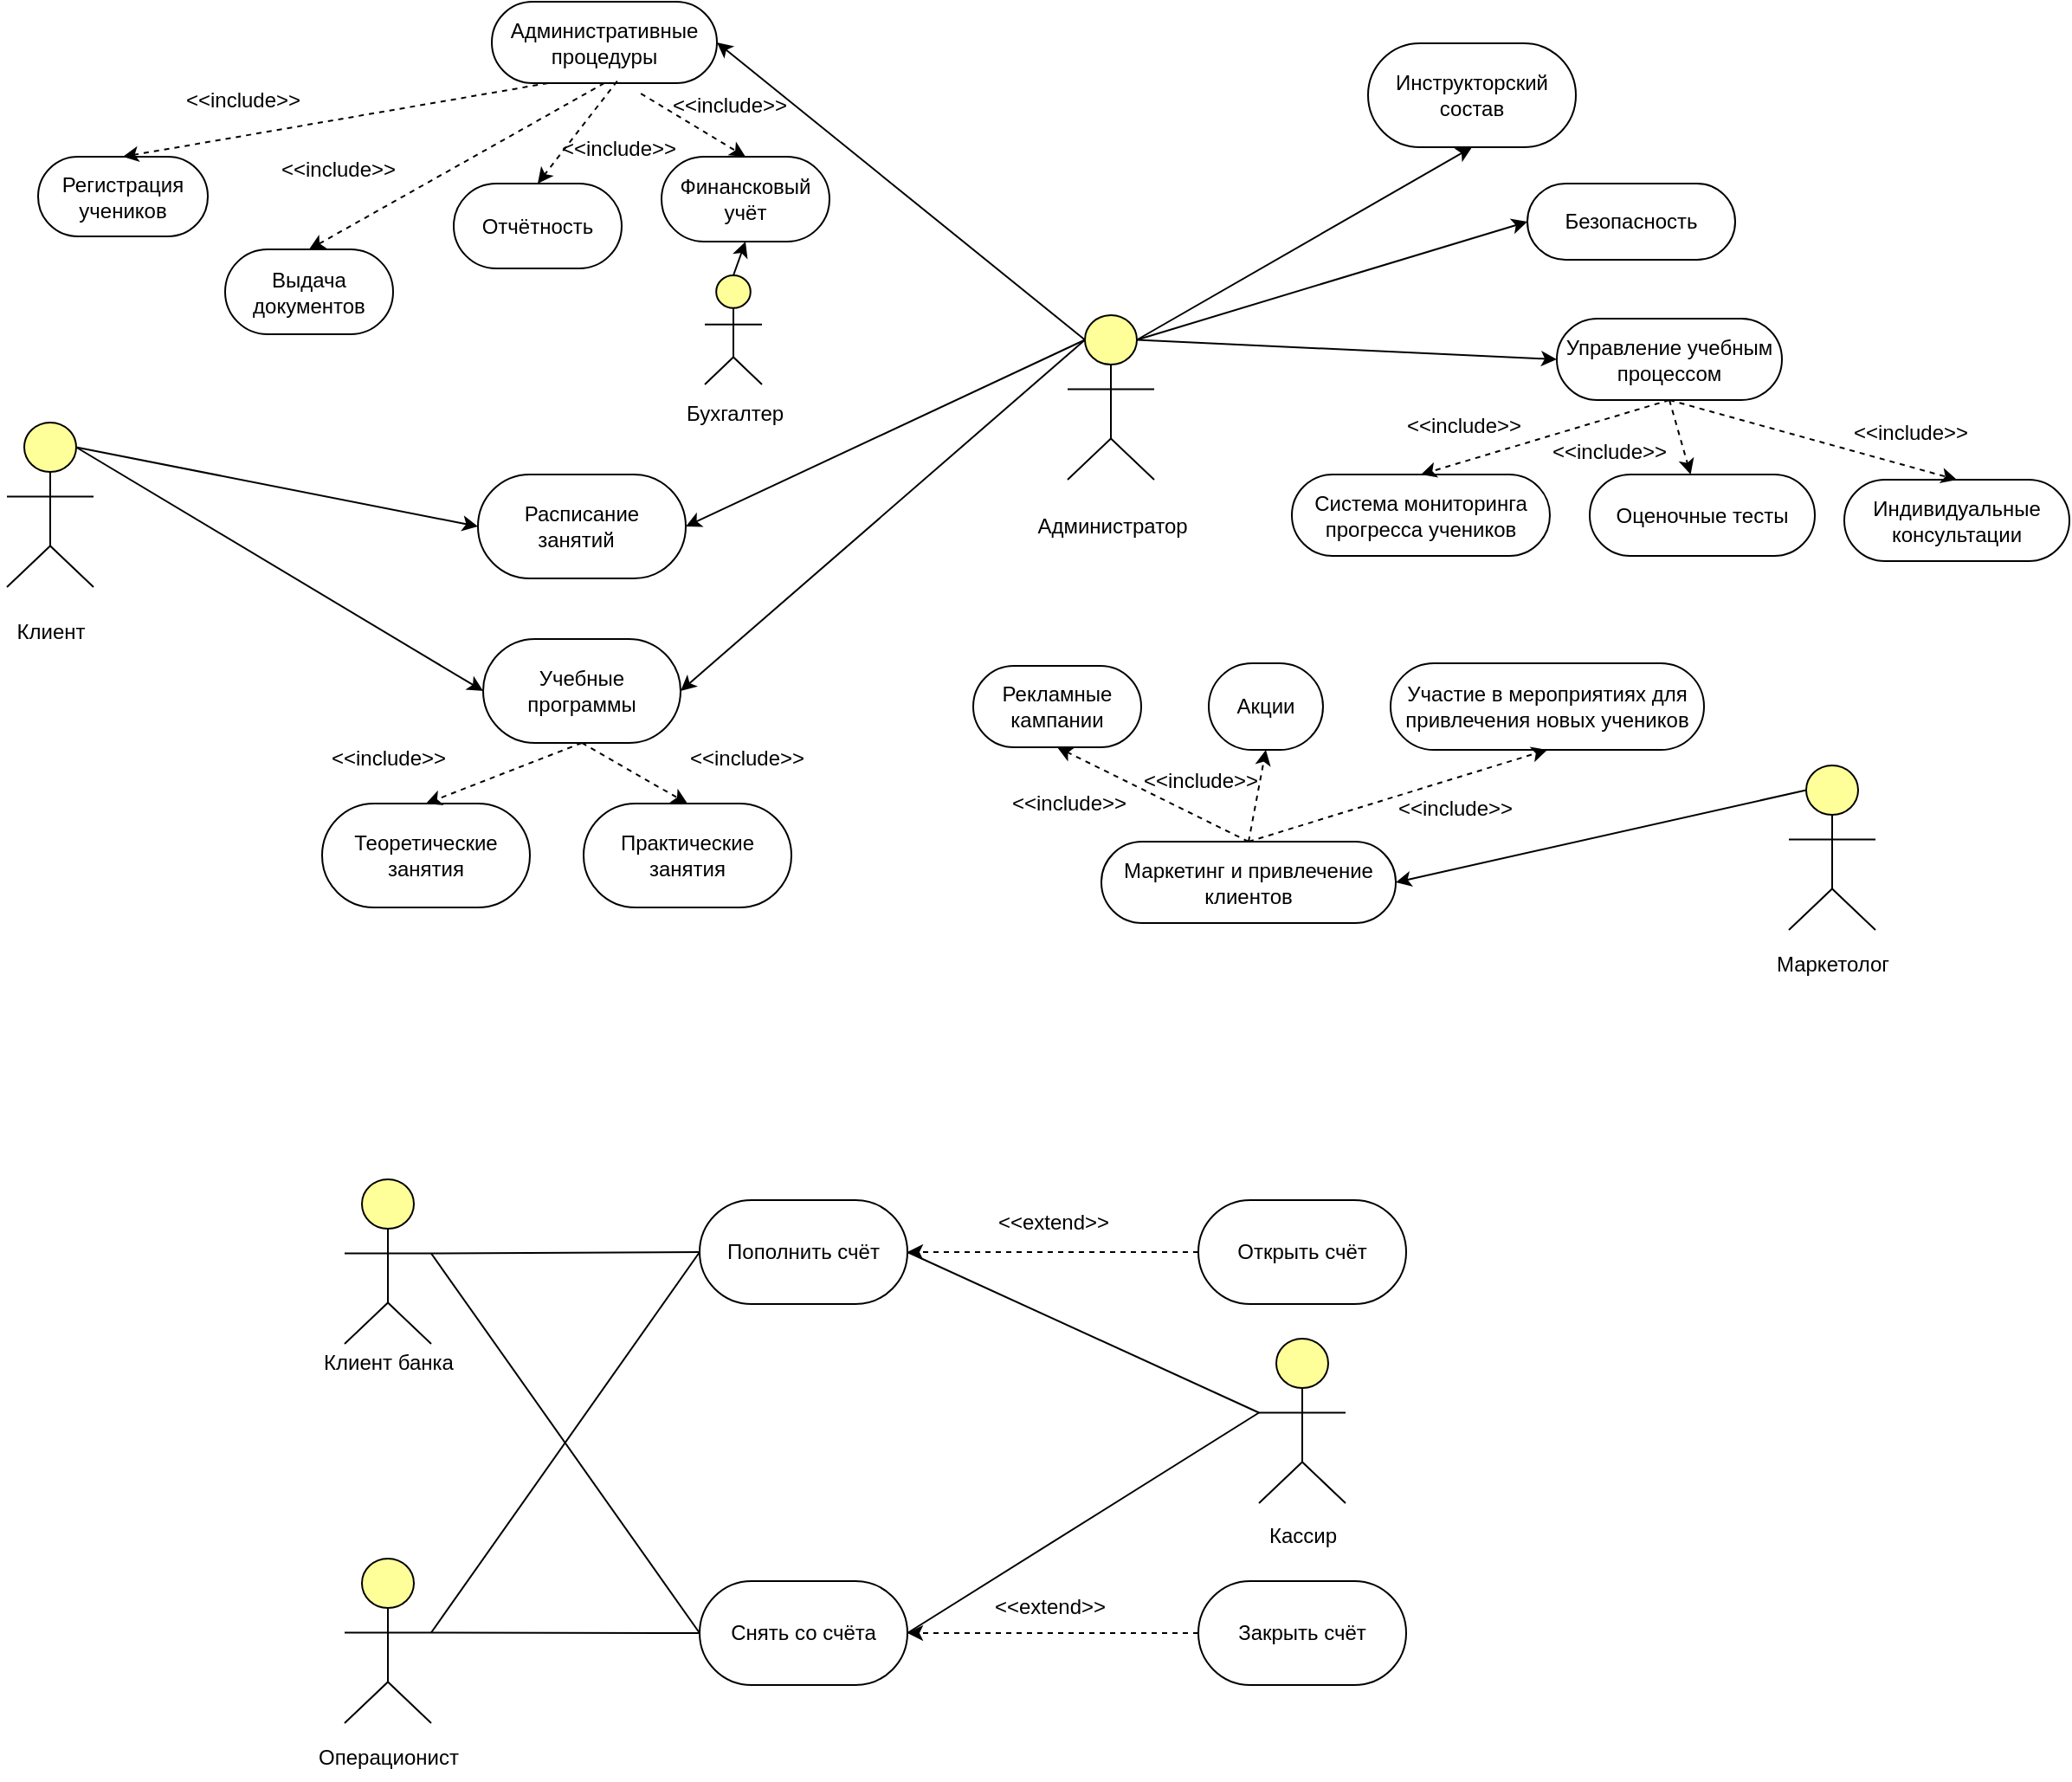 <mxfile version="23.1.6" type="google">
  <diagram id="6I0OCvxSQrVGMHxT2VVA" name="Page-1">
    <mxGraphModel grid="0" page="1" gridSize="10" guides="1" tooltips="1" connect="1" arrows="1" fold="1" pageScale="1" pageWidth="3300" pageHeight="4681" math="0" shadow="0">
      <root>
        <mxCell id="0" />
        <mxCell id="1" parent="0" />
        <mxCell id="wyf09ecqhNXCvQuimi6P-8" value="" style="html=1;whiteSpace=wrap;fillColor=#ffff99;shape=mxgraph.archimate3.actor;fontSize=14;" vertex="1" parent="1">
          <mxGeometry x="80" y="280" width="50" height="95" as="geometry" />
        </mxCell>
        <mxCell id="wyf09ecqhNXCvQuimi6P-9" value="" style="html=1;whiteSpace=wrap;fillColor=#ffff99;shape=mxgraph.archimate3.actor;fontSize=14;" vertex="1" parent="1">
          <mxGeometry x="692.5" y="218" width="50" height="95" as="geometry" />
        </mxCell>
        <mxCell id="wyf09ecqhNXCvQuimi6P-10" value="Клиент" style="text;html=1;align=center;verticalAlign=middle;resizable=0;points=[];autosize=1;strokeColor=none;fillColor=none;" vertex="1" parent="1">
          <mxGeometry x="76" y="388" width="58" height="26" as="geometry" />
        </mxCell>
        <mxCell id="wyf09ecqhNXCvQuimi6P-11" value="Администратор" style="text;html=1;align=center;verticalAlign=middle;resizable=0;points=[];autosize=1;strokeColor=none;fillColor=none;" vertex="1" parent="1">
          <mxGeometry x="665" y="327" width="105" height="26" as="geometry" />
        </mxCell>
        <mxCell id="wyf09ecqhNXCvQuimi6P-12" value="Административные процедуры" style="rounded=1;whiteSpace=wrap;html=1;arcSize=50;" vertex="1" parent="1">
          <mxGeometry x="360" y="37" width="130" height="47" as="geometry" />
        </mxCell>
        <mxCell id="wyf09ecqhNXCvQuimi6P-15" value="" style="endArrow=classic;html=1;rounded=0;exitX=0.2;exitY=0.15;exitDx=0;exitDy=0;exitPerimeter=0;entryX=1;entryY=0.5;entryDx=0;entryDy=0;" edge="1" parent="1" source="wyf09ecqhNXCvQuimi6P-9" target="wyf09ecqhNXCvQuimi6P-12">
          <mxGeometry width="50" height="50" relative="1" as="geometry">
            <mxPoint x="403" y="296" as="sourcePoint" />
            <mxPoint x="453" y="246" as="targetPoint" />
          </mxGeometry>
        </mxCell>
        <mxCell id="wyf09ecqhNXCvQuimi6P-16" value="Регистрация учеников" style="rounded=1;whiteSpace=wrap;html=1;arcSize=50;" vertex="1" parent="1">
          <mxGeometry x="98" y="126.5" width="98" height="46" as="geometry" />
        </mxCell>
        <mxCell id="wyf09ecqhNXCvQuimi6P-18" value="" style="endArrow=classic;html=1;rounded=0;exitX=0.25;exitY=1;exitDx=0;exitDy=0;entryX=0.5;entryY=0;entryDx=0;entryDy=0;dashed=1;" edge="1" parent="1" source="wyf09ecqhNXCvQuimi6P-12" target="wyf09ecqhNXCvQuimi6P-16">
          <mxGeometry width="50" height="50" relative="1" as="geometry">
            <mxPoint x="403" y="296" as="sourcePoint" />
            <mxPoint x="453" y="246" as="targetPoint" />
          </mxGeometry>
        </mxCell>
        <mxCell id="wyf09ecqhNXCvQuimi6P-19" value="Выдача документов" style="rounded=1;whiteSpace=wrap;html=1;arcSize=50;" vertex="1" parent="1">
          <mxGeometry x="206" y="180" width="97" height="49" as="geometry" />
        </mxCell>
        <mxCell id="wyf09ecqhNXCvQuimi6P-22" value="" style="endArrow=classic;html=1;rounded=0;exitX=0.5;exitY=1;exitDx=0;exitDy=0;entryX=0.5;entryY=0;entryDx=0;entryDy=0;dashed=1;" edge="1" parent="1" source="wyf09ecqhNXCvQuimi6P-12" target="wyf09ecqhNXCvQuimi6P-19">
          <mxGeometry width="50" height="50" relative="1" as="geometry">
            <mxPoint x="403" y="94" as="sourcePoint" />
            <mxPoint x="230" y="138" as="targetPoint" />
          </mxGeometry>
        </mxCell>
        <mxCell id="wyf09ecqhNXCvQuimi6P-23" value="" style="html=1;whiteSpace=wrap;fillColor=#ffff99;shape=mxgraph.archimate3.actor;fontSize=14;" vertex="1" parent="1">
          <mxGeometry x="483" y="195" width="33" height="63" as="geometry" />
        </mxCell>
        <mxCell id="wyf09ecqhNXCvQuimi6P-24" value="Финансковый учёт" style="rounded=1;whiteSpace=wrap;html=1;arcSize=50;" vertex="1" parent="1">
          <mxGeometry x="458" y="126.5" width="97" height="49" as="geometry" />
        </mxCell>
        <mxCell id="wyf09ecqhNXCvQuimi6P-25" value="" style="endArrow=classic;html=1;rounded=0;exitX=0.662;exitY=1.128;exitDx=0;exitDy=0;entryX=0.5;entryY=0;entryDx=0;entryDy=0;dashed=1;exitPerimeter=0;" edge="1" parent="1" source="wyf09ecqhNXCvQuimi6P-12" target="wyf09ecqhNXCvQuimi6P-24">
          <mxGeometry width="50" height="50" relative="1" as="geometry">
            <mxPoint x="435" y="94" as="sourcePoint" />
            <mxPoint x="358" y="135" as="targetPoint" />
          </mxGeometry>
        </mxCell>
        <mxCell id="wyf09ecqhNXCvQuimi6P-26" value="" style="endArrow=classic;html=1;rounded=0;exitX=0.5;exitY=0;exitDx=0;exitDy=0;exitPerimeter=0;entryX=0.5;entryY=1;entryDx=0;entryDy=0;" edge="1" parent="1" source="wyf09ecqhNXCvQuimi6P-23" target="wyf09ecqhNXCvQuimi6P-24">
          <mxGeometry width="50" height="50" relative="1" as="geometry">
            <mxPoint x="403" y="296" as="sourcePoint" />
            <mxPoint x="453" y="246" as="targetPoint" />
          </mxGeometry>
        </mxCell>
        <mxCell id="wyf09ecqhNXCvQuimi6P-27" value="Бухгалтер" style="text;html=1;align=center;verticalAlign=middle;resizable=0;points=[];autosize=1;strokeColor=none;fillColor=none;" vertex="1" parent="1">
          <mxGeometry x="462.5" y="262" width="74" height="26" as="geometry" />
        </mxCell>
        <mxCell id="wyf09ecqhNXCvQuimi6P-28" value="Отчётность" style="rounded=1;whiteSpace=wrap;html=1;arcSize=50;" vertex="1" parent="1">
          <mxGeometry x="338" y="142" width="97" height="49" as="geometry" />
        </mxCell>
        <mxCell id="wyf09ecqhNXCvQuimi6P-29" value="" style="endArrow=classic;html=1;rounded=0;exitX=0.557;exitY=0.974;exitDx=0;exitDy=0;entryX=0.5;entryY=0;entryDx=0;entryDy=0;dashed=1;exitPerimeter=0;" edge="1" parent="1" source="wyf09ecqhNXCvQuimi6P-12" target="wyf09ecqhNXCvQuimi6P-28">
          <mxGeometry width="50" height="50" relative="1" as="geometry">
            <mxPoint x="435" y="94" as="sourcePoint" />
            <mxPoint x="273" y="137" as="targetPoint" />
          </mxGeometry>
        </mxCell>
        <mxCell id="wyf09ecqhNXCvQuimi6P-30" value="" style="html=1;whiteSpace=wrap;fillColor=#ffff99;shape=mxgraph.archimate3.actor;fontSize=14;" vertex="1" parent="1">
          <mxGeometry x="1109" y="478" width="50" height="95" as="geometry" />
        </mxCell>
        <mxCell id="wyf09ecqhNXCvQuimi6P-31" value="Маркетолог" style="text;html=1;align=center;verticalAlign=middle;resizable=0;points=[];autosize=1;strokeColor=none;fillColor=none;" vertex="1" parent="1">
          <mxGeometry x="1092.5" y="580" width="83" height="26" as="geometry" />
        </mxCell>
        <mxCell id="wyf09ecqhNXCvQuimi6P-33" value="Маркетинг и привлечение клиентов" style="rounded=1;whiteSpace=wrap;html=1;arcSize=50;" vertex="1" parent="1">
          <mxGeometry x="712" y="522" width="170" height="47" as="geometry" />
        </mxCell>
        <mxCell id="wyf09ecqhNXCvQuimi6P-34" value="" style="endArrow=classic;html=1;rounded=0;exitX=0.2;exitY=0.15;exitDx=0;exitDy=0;exitPerimeter=0;entryX=1;entryY=0.5;entryDx=0;entryDy=0;" edge="1" parent="1" source="wyf09ecqhNXCvQuimi6P-30" target="wyf09ecqhNXCvQuimi6P-33">
          <mxGeometry width="50" height="50" relative="1" as="geometry">
            <mxPoint x="792" y="437" as="sourcePoint" />
            <mxPoint x="842" y="387" as="targetPoint" />
          </mxGeometry>
        </mxCell>
        <mxCell id="wyf09ecqhNXCvQuimi6P-35" value="Рекламные кампании" style="rounded=1;whiteSpace=wrap;html=1;arcSize=50;" vertex="1" parent="1">
          <mxGeometry x="638" y="420.5" width="97" height="47" as="geometry" />
        </mxCell>
        <mxCell id="wyf09ecqhNXCvQuimi6P-36" value="" style="endArrow=classic;html=1;rounded=0;exitX=0.5;exitY=0;exitDx=0;exitDy=0;entryX=0.5;entryY=1;entryDx=0;entryDy=0;dashed=1;" edge="1" parent="1" source="wyf09ecqhNXCvQuimi6P-33" target="wyf09ecqhNXCvQuimi6P-35">
          <mxGeometry width="50" height="50" relative="1" as="geometry">
            <mxPoint x="792" y="458" as="sourcePoint" />
            <mxPoint x="842" y="408" as="targetPoint" />
          </mxGeometry>
        </mxCell>
        <mxCell id="wyf09ecqhNXCvQuimi6P-37" value="Акции" style="rounded=1;whiteSpace=wrap;html=1;arcSize=50;" vertex="1" parent="1">
          <mxGeometry x="774" y="419" width="66" height="50" as="geometry" />
        </mxCell>
        <mxCell id="wyf09ecqhNXCvQuimi6P-42" value="" style="endArrow=classic;html=1;rounded=0;exitX=0.5;exitY=0;exitDx=0;exitDy=0;entryX=0.5;entryY=1;entryDx=0;entryDy=0;dashed=1;" edge="1" parent="1" source="wyf09ecqhNXCvQuimi6P-33" target="wyf09ecqhNXCvQuimi6P-37">
          <mxGeometry width="50" height="50" relative="1" as="geometry">
            <mxPoint x="792" y="458" as="sourcePoint" />
            <mxPoint x="842" y="408" as="targetPoint" />
          </mxGeometry>
        </mxCell>
        <mxCell id="wyf09ecqhNXCvQuimi6P-43" value="Участие в мероприятиях для привлечения новых учеников" style="rounded=1;whiteSpace=wrap;html=1;arcSize=50;" vertex="1" parent="1">
          <mxGeometry x="879" y="419" width="181" height="50" as="geometry" />
        </mxCell>
        <mxCell id="wyf09ecqhNXCvQuimi6P-45" value="" style="endArrow=classic;html=1;rounded=0;exitX=0.5;exitY=0;exitDx=0;exitDy=0;entryX=0.5;entryY=1;entryDx=0;entryDy=0;dashed=1;" edge="1" parent="1" source="wyf09ecqhNXCvQuimi6P-33" target="wyf09ecqhNXCvQuimi6P-43">
          <mxGeometry width="50" height="50" relative="1" as="geometry">
            <mxPoint x="792" y="458" as="sourcePoint" />
            <mxPoint x="842" y="408" as="targetPoint" />
          </mxGeometry>
        </mxCell>
        <mxCell id="wyf09ecqhNXCvQuimi6P-46" value="Управление учебным процессом" style="rounded=1;whiteSpace=wrap;html=1;arcSize=50;" vertex="1" parent="1">
          <mxGeometry x="975" y="220" width="130" height="47" as="geometry" />
        </mxCell>
        <mxCell id="wyf09ecqhNXCvQuimi6P-48" value="" style="endArrow=classic;html=1;rounded=0;exitX=0.8;exitY=0.15;exitDx=0;exitDy=0;exitPerimeter=0;entryX=0;entryY=0.5;entryDx=0;entryDy=0;" edge="1" parent="1" source="wyf09ecqhNXCvQuimi6P-9" target="wyf09ecqhNXCvQuimi6P-46">
          <mxGeometry width="50" height="50" relative="1" as="geometry">
            <mxPoint x="782" y="332" as="sourcePoint" />
            <mxPoint x="832" y="282" as="targetPoint" />
          </mxGeometry>
        </mxCell>
        <mxCell id="wyf09ecqhNXCvQuimi6P-49" value="Система мониторинга прогресса учеников" style="rounded=1;whiteSpace=wrap;html=1;arcSize=50;" vertex="1" parent="1">
          <mxGeometry x="822" y="310" width="149" height="47" as="geometry" />
        </mxCell>
        <mxCell id="wyf09ecqhNXCvQuimi6P-50" value="" style="endArrow=classic;html=1;rounded=0;exitX=0.5;exitY=1;exitDx=0;exitDy=0;entryX=0.5;entryY=0;entryDx=0;entryDy=0;dashed=1;" edge="1" parent="1" source="wyf09ecqhNXCvQuimi6P-46" target="wyf09ecqhNXCvQuimi6P-49">
          <mxGeometry width="50" height="50" relative="1" as="geometry">
            <mxPoint x="782" y="332" as="sourcePoint" />
            <mxPoint x="832" y="282" as="targetPoint" />
          </mxGeometry>
        </mxCell>
        <mxCell id="wyf09ecqhNXCvQuimi6P-51" value="Оценочные тесты" style="rounded=1;whiteSpace=wrap;html=1;arcSize=50;" vertex="1" parent="1">
          <mxGeometry x="994" y="310" width="130" height="47" as="geometry" />
        </mxCell>
        <mxCell id="wyf09ecqhNXCvQuimi6P-52" value="" style="endArrow=classic;html=1;rounded=0;dashed=1;exitX=0.5;exitY=1;exitDx=0;exitDy=0;" edge="1" parent="1" source="wyf09ecqhNXCvQuimi6P-46" target="wyf09ecqhNXCvQuimi6P-51">
          <mxGeometry width="50" height="50" relative="1" as="geometry">
            <mxPoint x="782" y="332" as="sourcePoint" />
            <mxPoint x="832" y="282" as="targetPoint" />
          </mxGeometry>
        </mxCell>
        <mxCell id="wyf09ecqhNXCvQuimi6P-53" value="Индивидуальные консультации" style="rounded=1;whiteSpace=wrap;html=1;arcSize=50;" vertex="1" parent="1">
          <mxGeometry x="1141" y="313" width="130" height="47" as="geometry" />
        </mxCell>
        <mxCell id="wyf09ecqhNXCvQuimi6P-54" value="" style="endArrow=classic;html=1;rounded=0;entryX=0.5;entryY=0;entryDx=0;entryDy=0;exitX=0.5;exitY=1;exitDx=0;exitDy=0;dashed=1;" edge="1" parent="1" source="wyf09ecqhNXCvQuimi6P-46" target="wyf09ecqhNXCvQuimi6P-53">
          <mxGeometry width="50" height="50" relative="1" as="geometry">
            <mxPoint x="1141" y="261" as="sourcePoint" />
            <mxPoint x="832" y="296" as="targetPoint" />
          </mxGeometry>
        </mxCell>
        <mxCell id="wyf09ecqhNXCvQuimi6P-56" value="Безопасность" style="rounded=1;whiteSpace=wrap;html=1;arcSize=50;" vertex="1" parent="1">
          <mxGeometry x="958" y="142" width="120" height="44" as="geometry" />
        </mxCell>
        <mxCell id="wyf09ecqhNXCvQuimi6P-57" value="" style="endArrow=classic;html=1;rounded=0;entryX=0;entryY=0.5;entryDx=0;entryDy=0;exitX=0.8;exitY=0.15;exitDx=0;exitDy=0;exitPerimeter=0;" edge="1" parent="1" source="wyf09ecqhNXCvQuimi6P-9" target="wyf09ecqhNXCvQuimi6P-56">
          <mxGeometry width="50" height="50" relative="1" as="geometry">
            <mxPoint x="742" y="334" as="sourcePoint" />
            <mxPoint x="792" y="284" as="targetPoint" />
          </mxGeometry>
        </mxCell>
        <mxCell id="wyf09ecqhNXCvQuimi6P-59" value="Расписание занятий&amp;nbsp;&amp;nbsp;" style="rounded=1;whiteSpace=wrap;html=1;arcSize=50;" vertex="1" parent="1">
          <mxGeometry x="352" y="310" width="120" height="60" as="geometry" />
        </mxCell>
        <mxCell id="wyf09ecqhNXCvQuimi6P-61" value="" style="endArrow=classic;html=1;rounded=0;exitX=0.2;exitY=0.15;exitDx=0;exitDy=0;exitPerimeter=0;entryX=1;entryY=0.5;entryDx=0;entryDy=0;" edge="1" parent="1" source="wyf09ecqhNXCvQuimi6P-9" target="wyf09ecqhNXCvQuimi6P-59">
          <mxGeometry width="50" height="50" relative="1" as="geometry">
            <mxPoint x="340" y="292" as="sourcePoint" />
            <mxPoint x="390" y="242" as="targetPoint" />
          </mxGeometry>
        </mxCell>
        <mxCell id="wyf09ecqhNXCvQuimi6P-62" value="" style="endArrow=classic;html=1;rounded=0;exitX=0.8;exitY=0.15;exitDx=0;exitDy=0;exitPerimeter=0;entryX=0;entryY=0.5;entryDx=0;entryDy=0;" edge="1" parent="1" source="wyf09ecqhNXCvQuimi6P-8" target="wyf09ecqhNXCvQuimi6P-59">
          <mxGeometry width="50" height="50" relative="1" as="geometry">
            <mxPoint x="340" y="292" as="sourcePoint" />
            <mxPoint x="390" y="242" as="targetPoint" />
          </mxGeometry>
        </mxCell>
        <mxCell id="wyf09ecqhNXCvQuimi6P-63" value="Инструкторский состав" style="rounded=1;whiteSpace=wrap;html=1;arcSize=50;" vertex="1" parent="1">
          <mxGeometry x="866" y="61" width="120" height="60" as="geometry" />
        </mxCell>
        <mxCell id="wyf09ecqhNXCvQuimi6P-64" value="" style="endArrow=classic;html=1;rounded=0;exitX=0.8;exitY=0.15;exitDx=0;exitDy=0;exitPerimeter=0;entryX=0.5;entryY=1;entryDx=0;entryDy=0;" edge="1" parent="1" source="wyf09ecqhNXCvQuimi6P-9" target="wyf09ecqhNXCvQuimi6P-63">
          <mxGeometry width="50" height="50" relative="1" as="geometry">
            <mxPoint x="628" y="226" as="sourcePoint" />
            <mxPoint x="678" y="176" as="targetPoint" />
          </mxGeometry>
        </mxCell>
        <mxCell id="wyf09ecqhNXCvQuimi6P-66" value="Учебные программы" style="rounded=1;whiteSpace=wrap;html=1;arcSize=50;" vertex="1" parent="1">
          <mxGeometry x="355" y="405" width="114" height="60" as="geometry" />
        </mxCell>
        <mxCell id="wyf09ecqhNXCvQuimi6P-68" value="" style="endArrow=classic;html=1;rounded=0;exitX=0.8;exitY=0.15;exitDx=0;exitDy=0;exitPerimeter=0;entryX=0;entryY=0.5;entryDx=0;entryDy=0;" edge="1" parent="1" source="wyf09ecqhNXCvQuimi6P-8" target="wyf09ecqhNXCvQuimi6P-66">
          <mxGeometry width="50" height="50" relative="1" as="geometry">
            <mxPoint x="398" y="506" as="sourcePoint" />
            <mxPoint x="448" y="456" as="targetPoint" />
          </mxGeometry>
        </mxCell>
        <mxCell id="wyf09ecqhNXCvQuimi6P-69" value="" style="endArrow=classic;html=1;rounded=0;exitX=0.2;exitY=0.15;exitDx=0;exitDy=0;exitPerimeter=0;entryX=1;entryY=0.5;entryDx=0;entryDy=0;" edge="1" parent="1" source="wyf09ecqhNXCvQuimi6P-9" target="wyf09ecqhNXCvQuimi6P-66">
          <mxGeometry width="50" height="50" relative="1" as="geometry">
            <mxPoint x="398" y="506" as="sourcePoint" />
            <mxPoint x="448" y="456" as="targetPoint" />
          </mxGeometry>
        </mxCell>
        <mxCell id="wyf09ecqhNXCvQuimi6P-70" value="Теоретические занятия" style="rounded=1;whiteSpace=wrap;html=1;arcSize=50;" vertex="1" parent="1">
          <mxGeometry x="262" y="500" width="120" height="60" as="geometry" />
        </mxCell>
        <mxCell id="wyf09ecqhNXCvQuimi6P-71" value="" style="endArrow=classic;html=1;rounded=0;exitX=0.5;exitY=1;exitDx=0;exitDy=0;entryX=0.5;entryY=0;entryDx=0;entryDy=0;dashed=1;" edge="1" parent="1" source="wyf09ecqhNXCvQuimi6P-66" target="wyf09ecqhNXCvQuimi6P-70">
          <mxGeometry width="50" height="50" relative="1" as="geometry">
            <mxPoint x="398" y="506" as="sourcePoint" />
            <mxPoint x="448" y="456" as="targetPoint" />
          </mxGeometry>
        </mxCell>
        <mxCell id="wyf09ecqhNXCvQuimi6P-72" value="Практические занятия" style="rounded=1;whiteSpace=wrap;html=1;arcSize=50;" vertex="1" parent="1">
          <mxGeometry x="413" y="500" width="120" height="60" as="geometry" />
        </mxCell>
        <mxCell id="wyf09ecqhNXCvQuimi6P-73" value="" style="endArrow=classic;html=1;rounded=0;exitX=0.5;exitY=1;exitDx=0;exitDy=0;entryX=0.5;entryY=0;entryDx=0;entryDy=0;dashed=1;" edge="1" parent="1" source="wyf09ecqhNXCvQuimi6P-66" target="wyf09ecqhNXCvQuimi6P-72">
          <mxGeometry width="50" height="50" relative="1" as="geometry">
            <mxPoint x="398" y="506" as="sourcePoint" />
            <mxPoint x="448" y="456" as="targetPoint" />
          </mxGeometry>
        </mxCell>
        <mxCell id="wyf09ecqhNXCvQuimi6P-75" value="&amp;lt;&amp;lt;include&amp;gt;&amp;gt;" style="text;html=1;align=center;verticalAlign=middle;resizable=0;points=[];autosize=1;strokeColor=none;fillColor=none;" vertex="1" parent="1">
          <mxGeometry x="174" y="81" width="84" height="26" as="geometry" />
        </mxCell>
        <mxCell id="wyf09ecqhNXCvQuimi6P-76" value="&amp;lt;&amp;lt;include&amp;gt;&amp;gt;" style="text;html=1;align=center;verticalAlign=middle;resizable=0;points=[];autosize=1;strokeColor=none;fillColor=none;" vertex="1" parent="1">
          <mxGeometry x="229" y="121" width="84" height="26" as="geometry" />
        </mxCell>
        <mxCell id="wyf09ecqhNXCvQuimi6P-77" value="&amp;lt;&amp;lt;include&amp;gt;&amp;gt;" style="text;html=1;align=center;verticalAlign=middle;resizable=0;points=[];autosize=1;strokeColor=none;fillColor=none;" vertex="1" parent="1">
          <mxGeometry x="391" y="109" width="84" height="26" as="geometry" />
        </mxCell>
        <mxCell id="wyf09ecqhNXCvQuimi6P-78" value="&amp;lt;&amp;lt;include&amp;gt;&amp;gt;" style="text;html=1;align=center;verticalAlign=middle;resizable=0;points=[];autosize=1;strokeColor=none;fillColor=none;" vertex="1" parent="1">
          <mxGeometry x="455" y="84" width="84" height="26" as="geometry" />
        </mxCell>
        <mxCell id="wyf09ecqhNXCvQuimi6P-79" value="&amp;lt;&amp;lt;include&amp;gt;&amp;gt;" style="text;html=1;align=center;verticalAlign=middle;resizable=0;points=[];autosize=1;strokeColor=none;fillColor=none;" vertex="1" parent="1">
          <mxGeometry x="258" y="461" width="84" height="26" as="geometry" />
        </mxCell>
        <mxCell id="wyf09ecqhNXCvQuimi6P-81" value="&amp;lt;&amp;lt;include&amp;gt;&amp;gt;" style="text;html=1;align=center;verticalAlign=middle;resizable=0;points=[];autosize=1;strokeColor=none;fillColor=none;" vertex="1" parent="1">
          <mxGeometry x="464.5" y="461" width="84" height="26" as="geometry" />
        </mxCell>
        <mxCell id="wyf09ecqhNXCvQuimi6P-82" value="&amp;lt;&amp;lt;include&amp;gt;&amp;gt;" style="text;html=1;align=center;verticalAlign=middle;resizable=0;points=[];autosize=1;strokeColor=none;fillColor=none;" vertex="1" parent="1">
          <mxGeometry x="651" y="487" width="84" height="26" as="geometry" />
        </mxCell>
        <mxCell id="wyf09ecqhNXCvQuimi6P-83" value="&amp;lt;&amp;lt;include&amp;gt;&amp;gt;" style="text;html=1;align=center;verticalAlign=middle;resizable=0;points=[];autosize=1;strokeColor=none;fillColor=none;" vertex="1" parent="1">
          <mxGeometry x="727" y="474" width="84" height="26" as="geometry" />
        </mxCell>
        <mxCell id="wyf09ecqhNXCvQuimi6P-84" value="&amp;lt;&amp;lt;include&amp;gt;&amp;gt;" style="text;html=1;align=center;verticalAlign=middle;resizable=0;points=[];autosize=1;strokeColor=none;fillColor=none;" vertex="1" parent="1">
          <mxGeometry x="874" y="490" width="84" height="26" as="geometry" />
        </mxCell>
        <mxCell id="wyf09ecqhNXCvQuimi6P-85" value="&amp;lt;&amp;lt;include&amp;gt;&amp;gt;" style="text;html=1;align=center;verticalAlign=middle;resizable=0;points=[];autosize=1;strokeColor=none;fillColor=none;" vertex="1" parent="1">
          <mxGeometry x="879" y="269" width="84" height="26" as="geometry" />
        </mxCell>
        <mxCell id="wyf09ecqhNXCvQuimi6P-86" value="&amp;lt;&amp;lt;include&amp;gt;&amp;gt;" style="text;html=1;align=center;verticalAlign=middle;resizable=0;points=[];autosize=1;strokeColor=none;fillColor=none;" vertex="1" parent="1">
          <mxGeometry x="963" y="284" width="84" height="26" as="geometry" />
        </mxCell>
        <mxCell id="wyf09ecqhNXCvQuimi6P-87" value="&amp;lt;&amp;lt;include&amp;gt;&amp;gt;" style="text;html=1;align=center;verticalAlign=middle;resizable=0;points=[];autosize=1;strokeColor=none;fillColor=none;" vertex="1" parent="1">
          <mxGeometry x="1137" y="273" width="84" height="26" as="geometry" />
        </mxCell>
        <mxCell id="qBSEFV437wYrE5OOk0-k-2" value="" style="html=1;whiteSpace=wrap;fillColor=#ffff99;shape=mxgraph.archimate3.actor;fontSize=14;" vertex="1" parent="1">
          <mxGeometry x="275" y="936" width="50" height="95" as="geometry" />
        </mxCell>
        <mxCell id="qBSEFV437wYrE5OOk0-k-3" value="Операционист" style="text;html=1;align=center;verticalAlign=middle;resizable=0;points=[];autosize=1;strokeColor=none;fillColor=none;" vertex="1" parent="1">
          <mxGeometry x="250" y="1038" width="99" height="26" as="geometry" />
        </mxCell>
        <mxCell id="qBSEFV437wYrE5OOk0-k-4" value="" style="html=1;whiteSpace=wrap;fillColor=#ffff99;shape=mxgraph.archimate3.actor;fontSize=14;" vertex="1" parent="1">
          <mxGeometry x="275" y="717" width="50" height="95" as="geometry" />
        </mxCell>
        <mxCell id="qBSEFV437wYrE5OOk0-k-5" value="Клиент банка" style="text;html=1;align=center;verticalAlign=middle;resizable=0;points=[];autosize=1;strokeColor=none;fillColor=none;" vertex="1" parent="1">
          <mxGeometry x="253" y="810" width="93" height="26" as="geometry" />
        </mxCell>
        <mxCell id="qBSEFV437wYrE5OOk0-k-6" value="Пополнить счёт" style="rounded=1;whiteSpace=wrap;html=1;arcSize=50;" vertex="1" parent="1">
          <mxGeometry x="480" y="729" width="120" height="60" as="geometry" />
        </mxCell>
        <mxCell id="qBSEFV437wYrE5OOk0-k-7" value="Снять со счёта" style="rounded=1;whiteSpace=wrap;html=1;arcSize=50;" vertex="1" parent="1">
          <mxGeometry x="480" y="949" width="120" height="60" as="geometry" />
        </mxCell>
        <mxCell id="qBSEFV437wYrE5OOk0-k-8" value="Открыть счёт" style="rounded=1;whiteSpace=wrap;html=1;arcSize=50;" vertex="1" parent="1">
          <mxGeometry x="768" y="729" width="120" height="60" as="geometry" />
        </mxCell>
        <mxCell id="qBSEFV437wYrE5OOk0-k-9" value="Закрыть счёт" style="rounded=1;whiteSpace=wrap;html=1;arcSize=50;" vertex="1" parent="1">
          <mxGeometry x="768" y="949" width="120" height="60" as="geometry" />
        </mxCell>
        <mxCell id="qBSEFV437wYrE5OOk0-k-10" value="" style="html=1;whiteSpace=wrap;fillColor=#ffff99;shape=mxgraph.archimate3.actor;fontSize=14;" vertex="1" parent="1">
          <mxGeometry x="803" y="809" width="50" height="95" as="geometry" />
        </mxCell>
        <mxCell id="qBSEFV437wYrE5OOk0-k-11" value="Кассир" style="text;html=1;align=center;verticalAlign=middle;resizable=0;points=[];autosize=1;strokeColor=none;fillColor=none;" vertex="1" parent="1">
          <mxGeometry x="799.5" y="910" width="57" height="26" as="geometry" />
        </mxCell>
        <mxCell id="qBSEFV437wYrE5OOk0-k-12" value="" style="endArrow=classic;html=1;rounded=0;exitX=0;exitY=0.5;exitDx=0;exitDy=0;entryX=1;entryY=0.5;entryDx=0;entryDy=0;dashed=1;" edge="1" parent="1" source="qBSEFV437wYrE5OOk0-k-9" target="qBSEFV437wYrE5OOk0-k-7">
          <mxGeometry width="50" height="50" relative="1" as="geometry">
            <mxPoint x="680" y="958" as="sourcePoint" />
            <mxPoint x="730" y="908" as="targetPoint" />
          </mxGeometry>
        </mxCell>
        <mxCell id="qBSEFV437wYrE5OOk0-k-13" value="" style="endArrow=classic;html=1;rounded=0;entryX=1;entryY=0.5;entryDx=0;entryDy=0;exitX=0;exitY=0.5;exitDx=0;exitDy=0;dashed=1;" edge="1" parent="1" source="qBSEFV437wYrE5OOk0-k-8" target="qBSEFV437wYrE5OOk0-k-6">
          <mxGeometry width="50" height="50" relative="1" as="geometry">
            <mxPoint x="679" y="893" as="sourcePoint" />
            <mxPoint x="729" y="843" as="targetPoint" />
          </mxGeometry>
        </mxCell>
        <mxCell id="qBSEFV437wYrE5OOk0-k-14" value="" style="endArrow=none;html=1;rounded=0;entryX=1;entryY=0.5;entryDx=0;entryDy=0;exitX=0;exitY=0.45;exitDx=0;exitDy=0;exitPerimeter=0;" edge="1" parent="1" source="qBSEFV437wYrE5OOk0-k-10" target="qBSEFV437wYrE5OOk0-k-6">
          <mxGeometry width="50" height="50" relative="1" as="geometry">
            <mxPoint x="679" y="893" as="sourcePoint" />
            <mxPoint x="729" y="843" as="targetPoint" />
          </mxGeometry>
        </mxCell>
        <mxCell id="qBSEFV437wYrE5OOk0-k-16" value="" style="endArrow=none;html=1;rounded=0;exitX=1;exitY=0.5;exitDx=0;exitDy=0;entryX=0;entryY=0.45;entryDx=0;entryDy=0;entryPerimeter=0;" edge="1" parent="1" source="qBSEFV437wYrE5OOk0-k-7" target="qBSEFV437wYrE5OOk0-k-10">
          <mxGeometry width="50" height="50" relative="1" as="geometry">
            <mxPoint x="679" y="893" as="sourcePoint" />
            <mxPoint x="729" y="843" as="targetPoint" />
          </mxGeometry>
        </mxCell>
        <mxCell id="qBSEFV437wYrE5OOk0-k-17" value="" style="endArrow=none;html=1;rounded=0;exitX=0;exitY=0.5;exitDx=0;exitDy=0;entryX=1;entryY=0.45;entryDx=0;entryDy=0;entryPerimeter=0;" edge="1" parent="1" source="qBSEFV437wYrE5OOk0-k-6" target="qBSEFV437wYrE5OOk0-k-2">
          <mxGeometry width="50" height="50" relative="1" as="geometry">
            <mxPoint x="679" y="893" as="sourcePoint" />
            <mxPoint x="729" y="843" as="targetPoint" />
          </mxGeometry>
        </mxCell>
        <mxCell id="qBSEFV437wYrE5OOk0-k-18" value="" style="endArrow=none;html=1;rounded=0;exitX=1;exitY=0.45;exitDx=0;exitDy=0;exitPerimeter=0;entryX=0;entryY=0.5;entryDx=0;entryDy=0;" edge="1" parent="1" source="qBSEFV437wYrE5OOk0-k-2" target="qBSEFV437wYrE5OOk0-k-7">
          <mxGeometry width="50" height="50" relative="1" as="geometry">
            <mxPoint x="679" y="893" as="sourcePoint" />
            <mxPoint x="729" y="843" as="targetPoint" />
          </mxGeometry>
        </mxCell>
        <mxCell id="qBSEFV437wYrE5OOk0-k-19" value="" style="endArrow=none;html=1;rounded=0;exitX=0;exitY=0.5;exitDx=0;exitDy=0;entryX=1;entryY=0.45;entryDx=0;entryDy=0;entryPerimeter=0;" edge="1" parent="1" source="qBSEFV437wYrE5OOk0-k-7" target="qBSEFV437wYrE5OOk0-k-4">
          <mxGeometry width="50" height="50" relative="1" as="geometry">
            <mxPoint x="679" y="893" as="sourcePoint" />
            <mxPoint x="729" y="843" as="targetPoint" />
          </mxGeometry>
        </mxCell>
        <mxCell id="qBSEFV437wYrE5OOk0-k-20" value="" style="endArrow=none;html=1;rounded=0;exitX=1;exitY=0.45;exitDx=0;exitDy=0;exitPerimeter=0;entryX=0;entryY=0.5;entryDx=0;entryDy=0;" edge="1" parent="1" source="qBSEFV437wYrE5OOk0-k-4" target="qBSEFV437wYrE5OOk0-k-6">
          <mxGeometry width="50" height="50" relative="1" as="geometry">
            <mxPoint x="679" y="893" as="sourcePoint" />
            <mxPoint x="729" y="843" as="targetPoint" />
          </mxGeometry>
        </mxCell>
        <mxCell id="qBSEFV437wYrE5OOk0-k-21" value="&amp;lt;&amp;lt;extend&amp;gt;&amp;gt;" style="text;html=1;align=center;verticalAlign=middle;resizable=0;points=[];autosize=1;strokeColor=none;fillColor=none;" vertex="1" parent="1">
          <mxGeometry x="641" y="951" width="82" height="26" as="geometry" />
        </mxCell>
        <mxCell id="qBSEFV437wYrE5OOk0-k-22" value="&amp;lt;&amp;lt;extend&amp;gt;&amp;gt;" style="text;html=1;align=center;verticalAlign=middle;resizable=0;points=[];autosize=1;strokeColor=none;fillColor=none;" vertex="1" parent="1">
          <mxGeometry x="643" y="729" width="82" height="26" as="geometry" />
        </mxCell>
      </root>
    </mxGraphModel>
  </diagram>
</mxfile>
